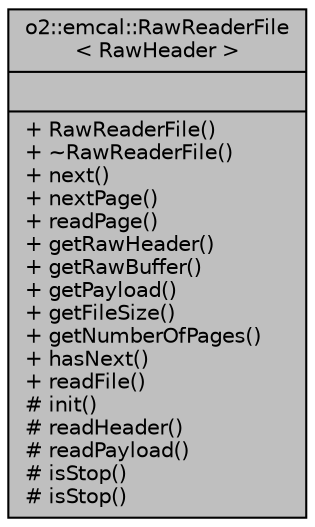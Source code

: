 digraph "o2::emcal::RawReaderFile&lt; RawHeader &gt;"
{
 // INTERACTIVE_SVG=YES
  bgcolor="transparent";
  edge [fontname="Helvetica",fontsize="10",labelfontname="Helvetica",labelfontsize="10"];
  node [fontname="Helvetica",fontsize="10",shape=record];
  Node1 [label="{o2::emcal::RawReaderFile\l\< RawHeader \>\n||+ RawReaderFile()\l+ ~RawReaderFile()\l+ next()\l+ nextPage()\l+ readPage()\l+ getRawHeader()\l+ getRawBuffer()\l+ getPayload()\l+ getFileSize()\l+ getNumberOfPages()\l+ hasNext()\l+ readFile()\l# init()\l# readHeader()\l# readPayload()\l# isStop()\l# isStop()\l}",height=0.2,width=0.4,color="black", fillcolor="grey75", style="filled", fontcolor="black"];
}
